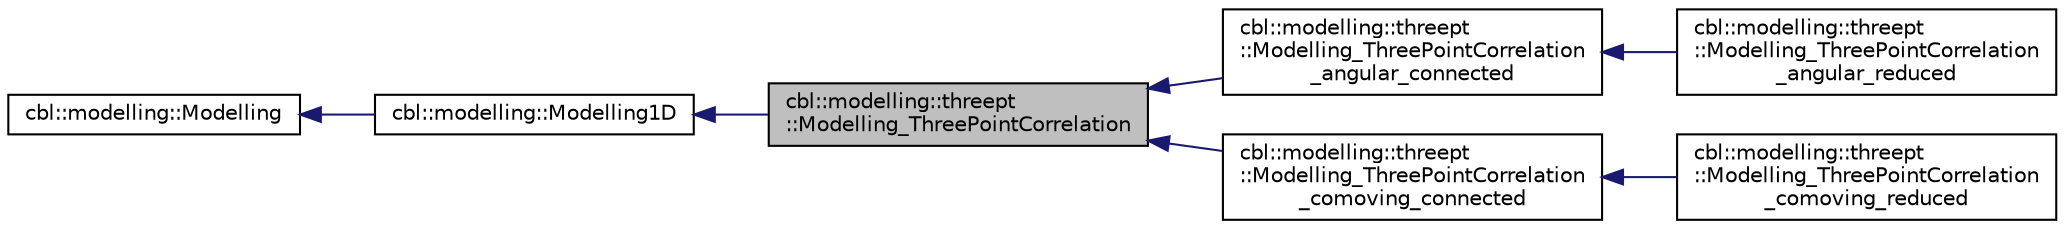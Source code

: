 digraph "cbl::modelling::threept::Modelling_ThreePointCorrelation"
{
  edge [fontname="Helvetica",fontsize="10",labelfontname="Helvetica",labelfontsize="10"];
  node [fontname="Helvetica",fontsize="10",shape=record];
  rankdir="LR";
  Node0 [label="cbl::modelling::threept\l::Modelling_ThreePointCorrelation",height=0.2,width=0.4,color="black", fillcolor="grey75", style="filled", fontcolor="black"];
  Node1 -> Node0 [dir="back",color="midnightblue",fontsize="10",style="solid",fontname="Helvetica"];
  Node1 [label="cbl::modelling::Modelling1D",height=0.2,width=0.4,color="black", fillcolor="white", style="filled",URL="$d3/d42/classcbl_1_1modelling_1_1Modelling1D.html",tooltip="The class Modelling1D. "];
  Node2 -> Node1 [dir="back",color="midnightblue",fontsize="10",style="solid",fontname="Helvetica"];
  Node2 [label="cbl::modelling::Modelling",height=0.2,width=0.4,color="black", fillcolor="white", style="filled",URL="$de/ddc/classcbl_1_1modelling_1_1Modelling.html",tooltip="The class Modelling. "];
  Node0 -> Node3 [dir="back",color="midnightblue",fontsize="10",style="solid",fontname="Helvetica"];
  Node3 [label="cbl::modelling::threept\l::Modelling_ThreePointCorrelation\l_angular_connected",height=0.2,width=0.4,color="black", fillcolor="white", style="filled",URL="$d3/d7f/classcbl_1_1modelling_1_1threept_1_1Modelling__ThreePointCorrelation__angular__connected.html",tooltip="The class Modelling_ThreePointCorrelation_angular_connected. "];
  Node3 -> Node4 [dir="back",color="midnightblue",fontsize="10",style="solid",fontname="Helvetica"];
  Node4 [label="cbl::modelling::threept\l::Modelling_ThreePointCorrelation\l_angular_reduced",height=0.2,width=0.4,color="black", fillcolor="white", style="filled",URL="$dd/d32/classcbl_1_1modelling_1_1threept_1_1Modelling__ThreePointCorrelation__angular__reduced.html",tooltip="The class Modelling_ThreePointCorrelation_angular_reduced. "];
  Node0 -> Node5 [dir="back",color="midnightblue",fontsize="10",style="solid",fontname="Helvetica"];
  Node5 [label="cbl::modelling::threept\l::Modelling_ThreePointCorrelation\l_comoving_connected",height=0.2,width=0.4,color="black", fillcolor="white", style="filled",URL="$df/d9a/classcbl_1_1modelling_1_1threept_1_1Modelling__ThreePointCorrelation__comoving__connected.html",tooltip="The class Modelling_ThreePointCorrelation_comoving_connected. "];
  Node5 -> Node6 [dir="back",color="midnightblue",fontsize="10",style="solid",fontname="Helvetica"];
  Node6 [label="cbl::modelling::threept\l::Modelling_ThreePointCorrelation\l_comoving_reduced",height=0.2,width=0.4,color="black", fillcolor="white", style="filled",URL="$db/d60/classcbl_1_1modelling_1_1threept_1_1Modelling__ThreePointCorrelation__comoving__reduced.html",tooltip="The class Modelling_ThreePointCorrelation_comoving_reduced. "];
}

